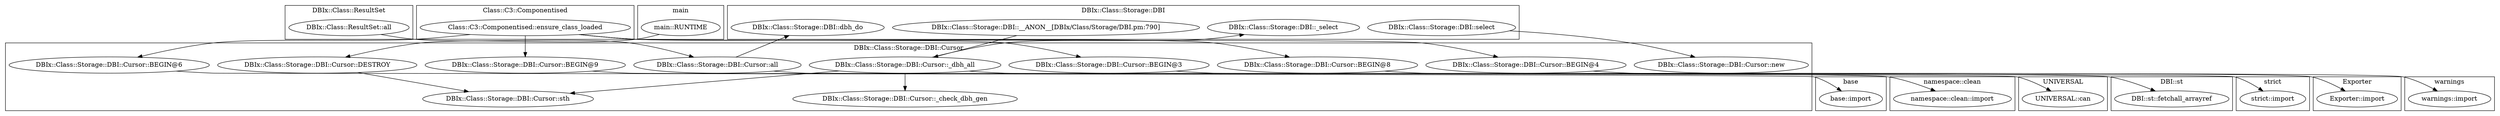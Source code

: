 digraph {
graph [overlap=false]
subgraph cluster_warnings {
	label="warnings";
	"warnings::import";
}
subgraph cluster_base {
	label="base";
	"base::import";
}
subgraph cluster_strict {
	label="strict";
	"strict::import";
}
subgraph cluster_DBIx_Class_ResultSet {
	label="DBIx::Class::ResultSet";
	"DBIx::Class::ResultSet::all";
}
subgraph cluster_Exporter {
	label="Exporter";
	"Exporter::import";
}
subgraph cluster_Class_C3_Componentised {
	label="Class::C3::Componentised";
	"Class::C3::Componentised::ensure_class_loaded";
}
subgraph cluster_DBI_st {
	label="DBI::st";
	"DBI::st::fetchall_arrayref";
}
subgraph cluster_main {
	label="main";
	"main::RUNTIME";
}
subgraph cluster_DBIx_Class_Storage_DBI {
	label="DBIx::Class::Storage::DBI";
	"DBIx::Class::Storage::DBI::_select";
	"DBIx::Class::Storage::DBI::select";
	"DBIx::Class::Storage::DBI::dbh_do";
	"DBIx::Class::Storage::DBI::__ANON__[DBIx/Class/Storage/DBI.pm:790]";
}
subgraph cluster_UNIVERSAL {
	label="UNIVERSAL";
	"UNIVERSAL::can";
}
subgraph cluster_DBIx_Class_Storage_DBI_Cursor {
	label="DBIx::Class::Storage::DBI::Cursor";
	"DBIx::Class::Storage::DBI::Cursor::new";
	"DBIx::Class::Storage::DBI::Cursor::DESTROY";
	"DBIx::Class::Storage::DBI::Cursor::_check_dbh_gen";
	"DBIx::Class::Storage::DBI::Cursor::BEGIN@6";
	"DBIx::Class::Storage::DBI::Cursor::BEGIN@9";
	"DBIx::Class::Storage::DBI::Cursor::all";
	"DBIx::Class::Storage::DBI::Cursor::_dbh_all";
	"DBIx::Class::Storage::DBI::Cursor::BEGIN@3";
	"DBIx::Class::Storage::DBI::Cursor::BEGIN@8";
	"DBIx::Class::Storage::DBI::Cursor::BEGIN@4";
	"DBIx::Class::Storage::DBI::Cursor::sth";
}
subgraph cluster_namespace_clean {
	label="namespace::clean";
	"namespace::clean::import";
}
"DBIx::Class::Storage::DBI::Cursor::_dbh_all" -> "DBI::st::fetchall_arrayref";
"DBIx::Class::Storage::DBI::Cursor::DESTROY" -> "DBIx::Class::Storage::DBI::Cursor::sth";
"DBIx::Class::Storage::DBI::Cursor::_dbh_all" -> "DBIx::Class::Storage::DBI::Cursor::sth";
"DBIx::Class::Storage::DBI::Cursor::_dbh_all" -> "DBIx::Class::Storage::DBI::Cursor::_check_dbh_gen";
"DBIx::Class::Storage::DBI::Cursor::BEGIN@8" -> "Exporter::import";
"main::RUNTIME" -> "DBIx::Class::Storage::DBI::Cursor::DESTROY";
"DBIx::Class::Storage::DBI::select" -> "DBIx::Class::Storage::DBI::Cursor::new";
"Class::C3::Componentised::ensure_class_loaded" -> "DBIx::Class::Storage::DBI::Cursor::BEGIN@3";
"Class::C3::Componentised::ensure_class_loaded" -> "DBIx::Class::Storage::DBI::Cursor::BEGIN@6";
"DBIx::Class::Storage::DBI::__ANON__[DBIx/Class/Storage/DBI.pm:790]" -> "DBIx::Class::Storage::DBI::Cursor::_dbh_all";
"Class::C3::Componentised::ensure_class_loaded" -> "DBIx::Class::Storage::DBI::Cursor::BEGIN@8";
"DBIx::Class::ResultSet::all" -> "DBIx::Class::Storage::DBI::Cursor::all";
"DBIx::Class::Storage::DBI::Cursor::all" -> "UNIVERSAL::can";
"Class::C3::Componentised::ensure_class_loaded" -> "DBIx::Class::Storage::DBI::Cursor::BEGIN@9";
"DBIx::Class::Storage::DBI::Cursor::BEGIN@6" -> "base::import";
"DBIx::Class::Storage::DBI::Cursor::BEGIN@4" -> "warnings::import";
"Class::C3::Componentised::ensure_class_loaded" -> "DBIx::Class::Storage::DBI::Cursor::BEGIN@4";
"DBIx::Class::Storage::DBI::Cursor::_dbh_all" -> "DBIx::Class::Storage::DBI::_select";
"DBIx::Class::Storage::DBI::Cursor::all" -> "DBIx::Class::Storage::DBI::dbh_do";
"DBIx::Class::Storage::DBI::Cursor::BEGIN@9" -> "namespace::clean::import";
"DBIx::Class::Storage::DBI::Cursor::BEGIN@3" -> "strict::import";
}
